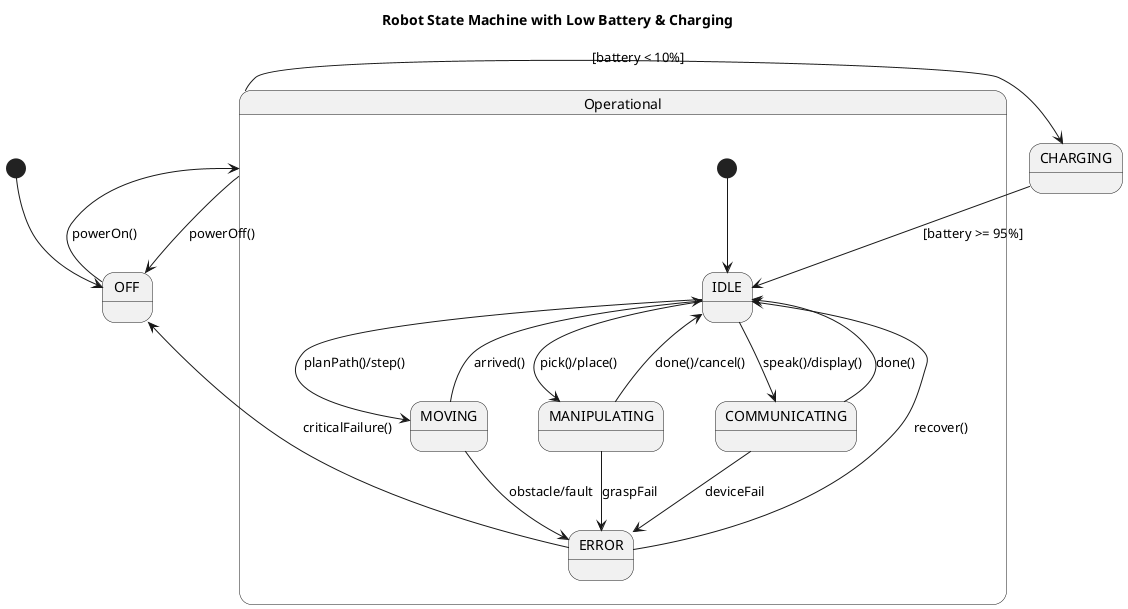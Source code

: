 @startuml
title Robot State Machine with Low Battery & Charging

[*] --> OFF
OFF --> Operational : powerOn()
Operational --> OFF : powerOff()

state Operational {
  [*] --> IDLE
  IDLE --> MOVING : planPath()/step()
  MOVING --> IDLE : arrived()
  IDLE --> MANIPULATING : pick()/place()
  MANIPULATING --> IDLE : done()/cancel()
  IDLE --> COMMUNICATING : speak()/display()
  COMMUNICATING --> IDLE : done()
  MOVING --> ERROR : obstacle/fault
  MANIPULATING --> ERROR : graspFail
  COMMUNICATING --> ERROR : deviceFail
}

Operational --> CHARGING : [battery < 10%]
state CHARGING
CHARGING --> IDLE : [battery >= 95%]

state ERROR
ERROR --> IDLE : recover()
ERROR --> OFF  : criticalFailure()
@enduml
